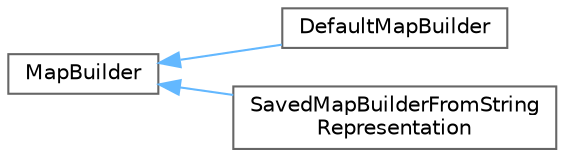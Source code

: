 digraph "Graphical Class Hierarchy"
{
 // LATEX_PDF_SIZE
  bgcolor="transparent";
  edge [fontname=Helvetica,fontsize=10,labelfontname=Helvetica,labelfontsize=10];
  node [fontname=Helvetica,fontsize=10,shape=box,height=0.2,width=0.4];
  rankdir="LR";
  Node0 [id="Node000000",label="MapBuilder",height=0.2,width=0.4,color="grey40", fillcolor="white", style="filled",URL="$class_map_builder.html",tooltip="MapBuilder abstract class to implement Builder pattern for Map class."];
  Node0 -> Node1 [id="edge52_Node000000_Node000001",dir="back",color="steelblue1",style="solid",tooltip=" "];
  Node1 [id="Node000001",label="DefaultMapBuilder",height=0.2,width=0.4,color="grey40", fillcolor="white", style="filled",URL="$class_default_map_builder.html",tooltip="DefaultMapBuilder class acts as Concrete Map Builder to implement the MapBuilder interface."];
  Node0 -> Node2 [id="edge53_Node000000_Node000002",dir="back",color="steelblue1",style="solid",tooltip=" "];
  Node2 [id="Node000002",label="SavedMapBuilderFromString\lRepresentation",height=0.2,width=0.4,color="grey40", fillcolor="white", style="filled",URL="$class_saved_map_builder_from_string_representation.html",tooltip="SavedMapBuilder class acts as Concrete Map Builder to implement the MapBuilder interface."];
}
